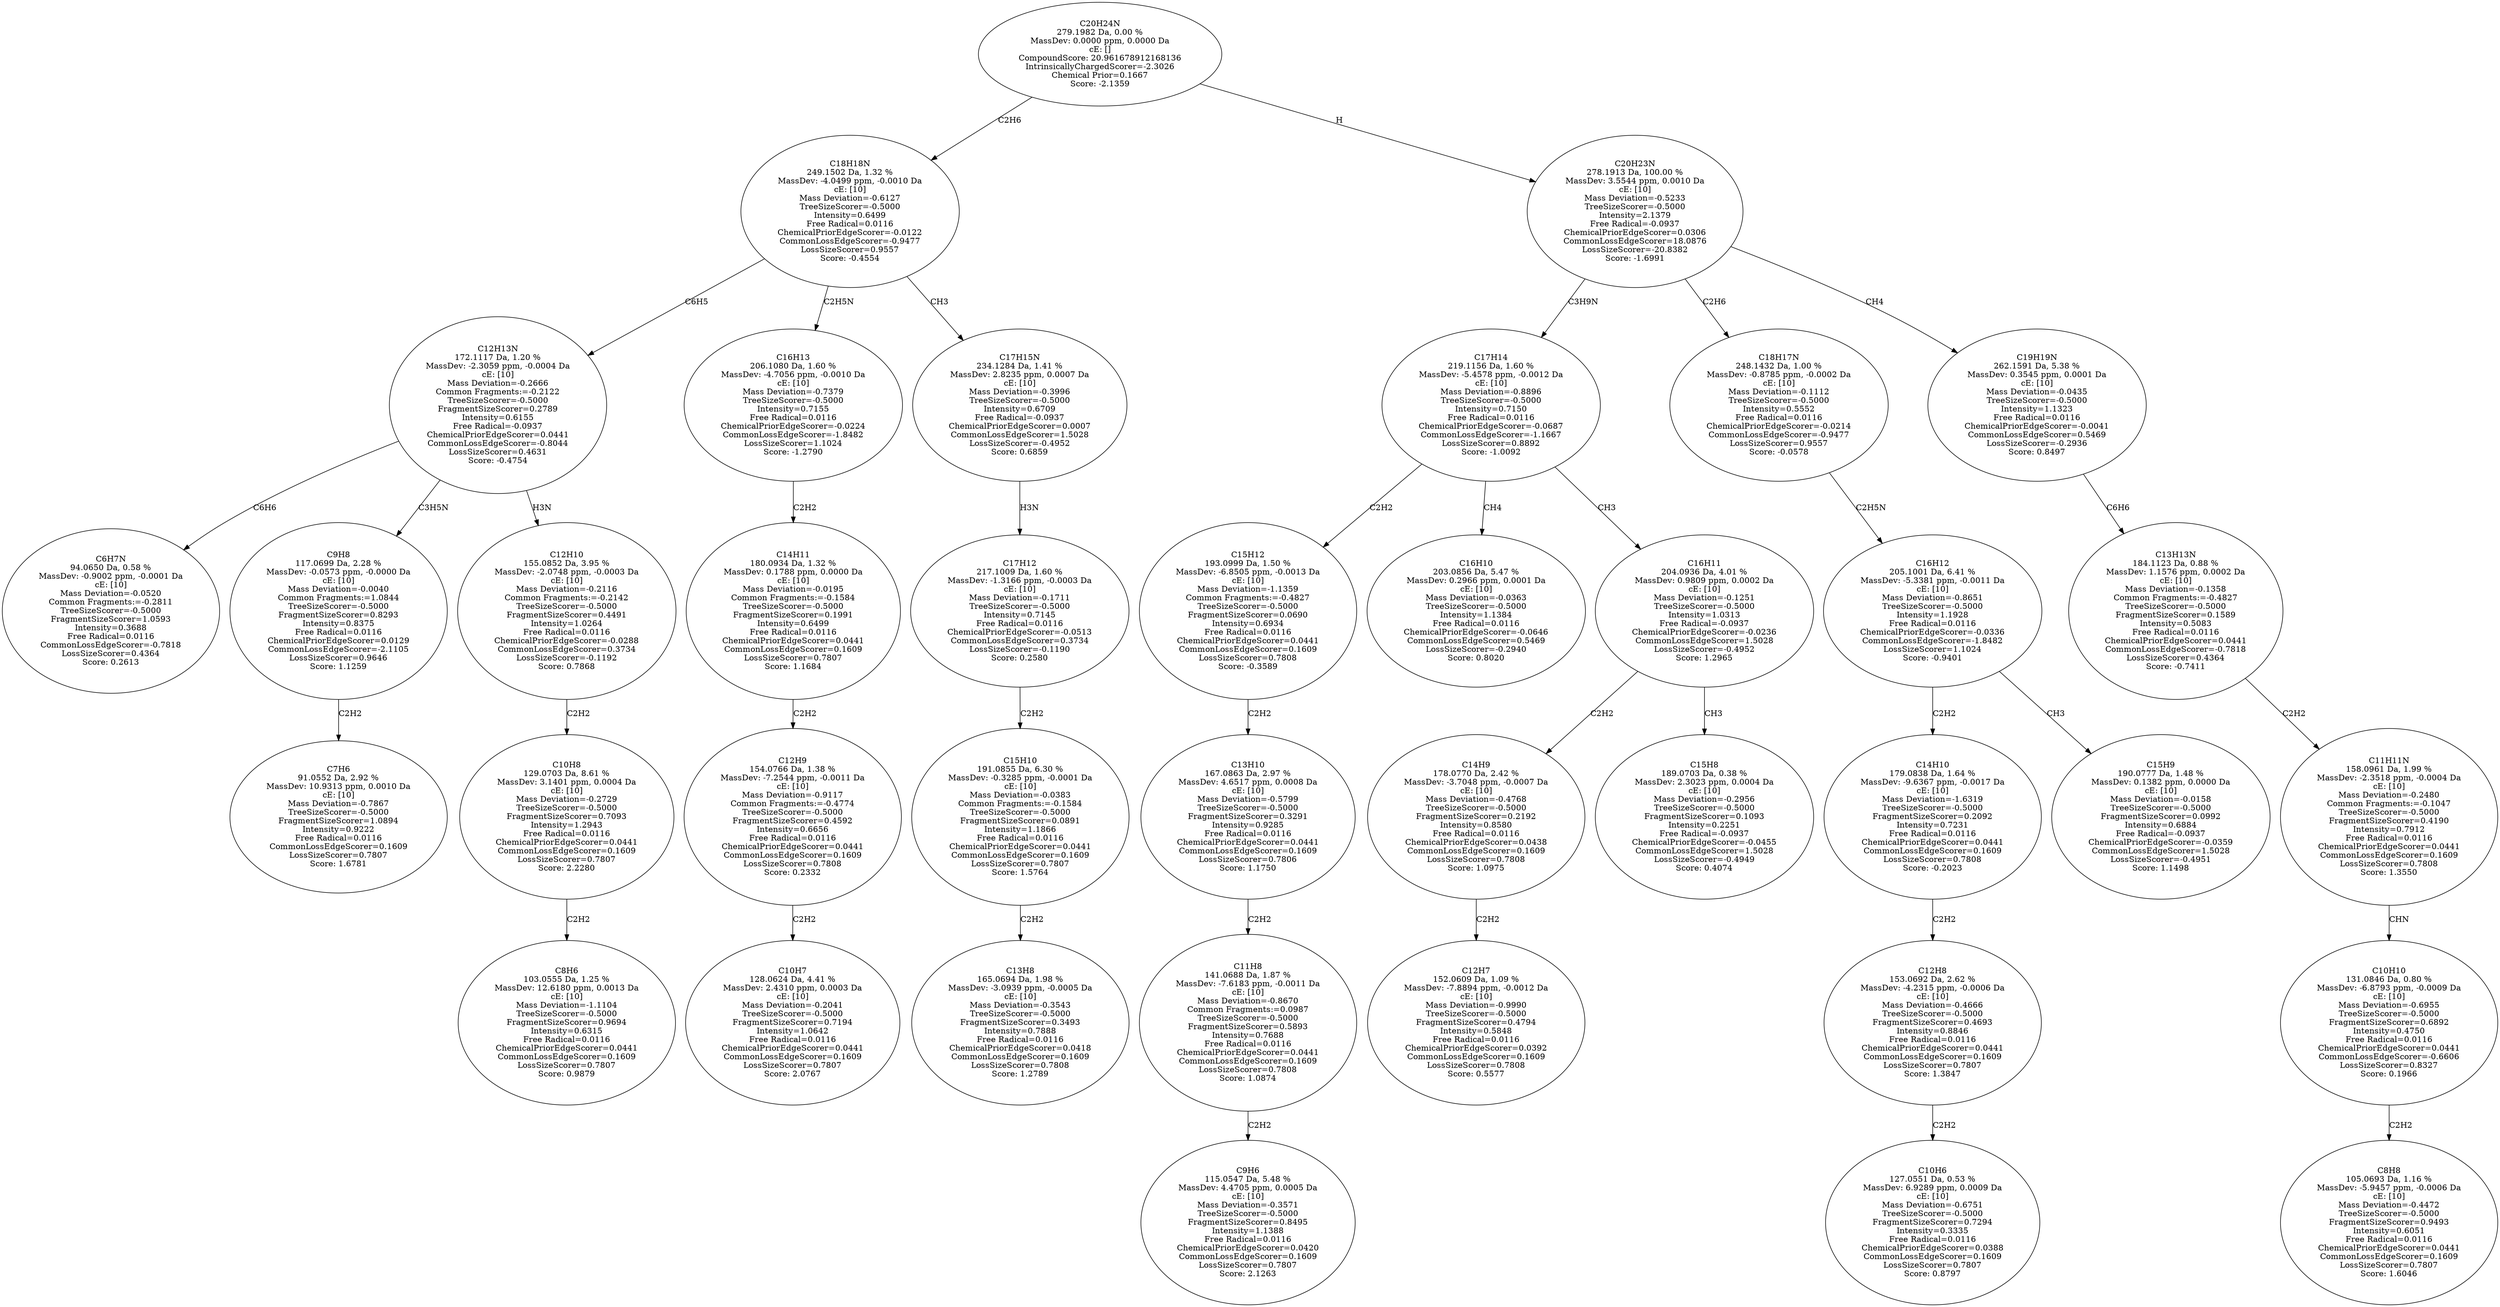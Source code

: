 strict digraph {
v1 [label="C6H7N\n94.0650 Da, 0.58 %\nMassDev: -0.9002 ppm, -0.0001 Da\ncE: [10]\nMass Deviation=-0.0520\nCommon Fragments:=-0.2811\nTreeSizeScorer=-0.5000\nFragmentSizeScorer=1.0593\nIntensity=0.3688\nFree Radical=0.0116\nCommonLossEdgeScorer=-0.7818\nLossSizeScorer=0.4364\nScore: 0.2613"];
v2 [label="C7H6\n91.0552 Da, 2.92 %\nMassDev: 10.9313 ppm, 0.0010 Da\ncE: [10]\nMass Deviation=-0.7867\nTreeSizeScorer=-0.5000\nFragmentSizeScorer=1.0894\nIntensity=0.9222\nFree Radical=0.0116\nCommonLossEdgeScorer=0.1609\nLossSizeScorer=0.7807\nScore: 1.6781"];
v3 [label="C9H8\n117.0699 Da, 2.28 %\nMassDev: -0.0573 ppm, -0.0000 Da\ncE: [10]\nMass Deviation=-0.0040\nCommon Fragments:=1.0844\nTreeSizeScorer=-0.5000\nFragmentSizeScorer=0.8293\nIntensity=0.8375\nFree Radical=0.0116\nChemicalPriorEdgeScorer=0.0129\nCommonLossEdgeScorer=-2.1105\nLossSizeScorer=0.9646\nScore: 1.1259"];
v4 [label="C8H6\n103.0555 Da, 1.25 %\nMassDev: 12.6180 ppm, 0.0013 Da\ncE: [10]\nMass Deviation=-1.1104\nTreeSizeScorer=-0.5000\nFragmentSizeScorer=0.9694\nIntensity=0.6315\nFree Radical=0.0116\nChemicalPriorEdgeScorer=0.0441\nCommonLossEdgeScorer=0.1609\nLossSizeScorer=0.7807\nScore: 0.9879"];
v5 [label="C10H8\n129.0703 Da, 8.61 %\nMassDev: 3.1401 ppm, 0.0004 Da\ncE: [10]\nMass Deviation=-0.2729\nTreeSizeScorer=-0.5000\nFragmentSizeScorer=0.7093\nIntensity=1.2943\nFree Radical=0.0116\nChemicalPriorEdgeScorer=0.0441\nCommonLossEdgeScorer=0.1609\nLossSizeScorer=0.7807\nScore: 2.2280"];
v6 [label="C12H10\n155.0852 Da, 3.95 %\nMassDev: -2.0748 ppm, -0.0003 Da\ncE: [10]\nMass Deviation=-0.2116\nCommon Fragments:=-0.2142\nTreeSizeScorer=-0.5000\nFragmentSizeScorer=0.4491\nIntensity=1.0264\nFree Radical=0.0116\nChemicalPriorEdgeScorer=-0.0288\nCommonLossEdgeScorer=0.3734\nLossSizeScorer=-0.1192\nScore: 0.7868"];
v7 [label="C12H13N\n172.1117 Da, 1.20 %\nMassDev: -2.3059 ppm, -0.0004 Da\ncE: [10]\nMass Deviation=-0.2666\nCommon Fragments:=-0.2122\nTreeSizeScorer=-0.5000\nFragmentSizeScorer=0.2789\nIntensity=0.6155\nFree Radical=-0.0937\nChemicalPriorEdgeScorer=0.0441\nCommonLossEdgeScorer=-0.8044\nLossSizeScorer=0.4631\nScore: -0.4754"];
v8 [label="C10H7\n128.0624 Da, 4.41 %\nMassDev: 2.4310 ppm, 0.0003 Da\ncE: [10]\nMass Deviation=-0.2041\nTreeSizeScorer=-0.5000\nFragmentSizeScorer=0.7194\nIntensity=1.0642\nFree Radical=0.0116\nChemicalPriorEdgeScorer=0.0441\nCommonLossEdgeScorer=0.1609\nLossSizeScorer=0.7807\nScore: 2.0767"];
v9 [label="C12H9\n154.0766 Da, 1.38 %\nMassDev: -7.2544 ppm, -0.0011 Da\ncE: [10]\nMass Deviation=-0.9117\nCommon Fragments:=-0.4774\nTreeSizeScorer=-0.5000\nFragmentSizeScorer=0.4592\nIntensity=0.6656\nFree Radical=0.0116\nChemicalPriorEdgeScorer=0.0441\nCommonLossEdgeScorer=0.1609\nLossSizeScorer=0.7808\nScore: 0.2332"];
v10 [label="C14H11\n180.0934 Da, 1.32 %\nMassDev: 0.1788 ppm, 0.0000 Da\ncE: [10]\nMass Deviation=-0.0195\nCommon Fragments:=-0.1584\nTreeSizeScorer=-0.5000\nFragmentSizeScorer=0.1991\nIntensity=0.6499\nFree Radical=0.0116\nChemicalPriorEdgeScorer=0.0441\nCommonLossEdgeScorer=0.1609\nLossSizeScorer=0.7807\nScore: 1.1684"];
v11 [label="C16H13\n206.1080 Da, 1.60 %\nMassDev: -4.7056 ppm, -0.0010 Da\ncE: [10]\nMass Deviation=-0.7379\nTreeSizeScorer=-0.5000\nIntensity=0.7155\nFree Radical=0.0116\nChemicalPriorEdgeScorer=-0.0224\nCommonLossEdgeScorer=-1.8482\nLossSizeScorer=1.1024\nScore: -1.2790"];
v12 [label="C13H8\n165.0694 Da, 1.98 %\nMassDev: -3.0939 ppm, -0.0005 Da\ncE: [10]\nMass Deviation=-0.3543\nTreeSizeScorer=-0.5000\nFragmentSizeScorer=0.3493\nIntensity=0.7888\nFree Radical=0.0116\nChemicalPriorEdgeScorer=0.0418\nCommonLossEdgeScorer=0.1609\nLossSizeScorer=0.7808\nScore: 1.2789"];
v13 [label="C15H10\n191.0855 Da, 6.30 %\nMassDev: -0.3285 ppm, -0.0001 Da\ncE: [10]\nMass Deviation=-0.0383\nCommon Fragments:=-0.1584\nTreeSizeScorer=-0.5000\nFragmentSizeScorer=0.0891\nIntensity=1.1866\nFree Radical=0.0116\nChemicalPriorEdgeScorer=0.0441\nCommonLossEdgeScorer=0.1609\nLossSizeScorer=0.7807\nScore: 1.5764"];
v14 [label="C17H12\n217.1009 Da, 1.60 %\nMassDev: -1.3166 ppm, -0.0003 Da\ncE: [10]\nMass Deviation=-0.1711\nTreeSizeScorer=-0.5000\nIntensity=0.7145\nFree Radical=0.0116\nChemicalPriorEdgeScorer=-0.0513\nCommonLossEdgeScorer=0.3734\nLossSizeScorer=-0.1190\nScore: 0.2580"];
v15 [label="C17H15N\n234.1284 Da, 1.41 %\nMassDev: 2.8235 ppm, 0.0007 Da\ncE: [10]\nMass Deviation=-0.3996\nTreeSizeScorer=-0.5000\nIntensity=0.6709\nFree Radical=-0.0937\nChemicalPriorEdgeScorer=0.0007\nCommonLossEdgeScorer=1.5028\nLossSizeScorer=-0.4952\nScore: 0.6859"];
v16 [label="C18H18N\n249.1502 Da, 1.32 %\nMassDev: -4.0499 ppm, -0.0010 Da\ncE: [10]\nMass Deviation=-0.6127\nTreeSizeScorer=-0.5000\nIntensity=0.6499\nFree Radical=0.0116\nChemicalPriorEdgeScorer=-0.0122\nCommonLossEdgeScorer=-0.9477\nLossSizeScorer=0.9557\nScore: -0.4554"];
v17 [label="C9H6\n115.0547 Da, 5.48 %\nMassDev: 4.4705 ppm, 0.0005 Da\ncE: [10]\nMass Deviation=-0.3571\nTreeSizeScorer=-0.5000\nFragmentSizeScorer=0.8495\nIntensity=1.1388\nFree Radical=0.0116\nChemicalPriorEdgeScorer=0.0420\nCommonLossEdgeScorer=0.1609\nLossSizeScorer=0.7807\nScore: 2.1263"];
v18 [label="C11H8\n141.0688 Da, 1.87 %\nMassDev: -7.6183 ppm, -0.0011 Da\ncE: [10]\nMass Deviation=-0.8670\nCommon Fragments:=0.0987\nTreeSizeScorer=-0.5000\nFragmentSizeScorer=0.5893\nIntensity=0.7688\nFree Radical=0.0116\nChemicalPriorEdgeScorer=0.0441\nCommonLossEdgeScorer=0.1609\nLossSizeScorer=0.7808\nScore: 1.0874"];
v19 [label="C13H10\n167.0863 Da, 2.97 %\nMassDev: 4.6517 ppm, 0.0008 Da\ncE: [10]\nMass Deviation=-0.5799\nTreeSizeScorer=-0.5000\nFragmentSizeScorer=0.3291\nIntensity=0.9285\nFree Radical=0.0116\nChemicalPriorEdgeScorer=0.0441\nCommonLossEdgeScorer=0.1609\nLossSizeScorer=0.7806\nScore: 1.1750"];
v20 [label="C15H12\n193.0999 Da, 1.50 %\nMassDev: -6.8505 ppm, -0.0013 Da\ncE: [10]\nMass Deviation=-1.1359\nCommon Fragments:=-0.4827\nTreeSizeScorer=-0.5000\nFragmentSizeScorer=0.0690\nIntensity=0.6934\nFree Radical=0.0116\nChemicalPriorEdgeScorer=0.0441\nCommonLossEdgeScorer=0.1609\nLossSizeScorer=0.7808\nScore: -0.3589"];
v21 [label="C16H10\n203.0856 Da, 5.47 %\nMassDev: 0.2966 ppm, 0.0001 Da\ncE: [10]\nMass Deviation=-0.0363\nTreeSizeScorer=-0.5000\nIntensity=1.1384\nFree Radical=0.0116\nChemicalPriorEdgeScorer=-0.0646\nCommonLossEdgeScorer=0.5469\nLossSizeScorer=-0.2940\nScore: 0.8020"];
v22 [label="C12H7\n152.0609 Da, 1.09 %\nMassDev: -7.8894 ppm, -0.0012 Da\ncE: [10]\nMass Deviation=-0.9990\nTreeSizeScorer=-0.5000\nFragmentSizeScorer=0.4794\nIntensity=0.5848\nFree Radical=0.0116\nChemicalPriorEdgeScorer=0.0392\nCommonLossEdgeScorer=0.1609\nLossSizeScorer=0.7808\nScore: 0.5577"];
v23 [label="C14H9\n178.0770 Da, 2.42 %\nMassDev: -3.7048 ppm, -0.0007 Da\ncE: [10]\nMass Deviation=-0.4768\nTreeSizeScorer=-0.5000\nFragmentSizeScorer=0.2192\nIntensity=0.8580\nFree Radical=0.0116\nChemicalPriorEdgeScorer=0.0438\nCommonLossEdgeScorer=0.1609\nLossSizeScorer=0.7808\nScore: 1.0975"];
v24 [label="C15H8\n189.0703 Da, 0.38 %\nMassDev: 2.3023 ppm, 0.0004 Da\ncE: [10]\nMass Deviation=-0.2956\nTreeSizeScorer=-0.5000\nFragmentSizeScorer=0.1093\nIntensity=0.2251\nFree Radical=-0.0937\nChemicalPriorEdgeScorer=-0.0455\nCommonLossEdgeScorer=1.5028\nLossSizeScorer=-0.4949\nScore: 0.4074"];
v25 [label="C16H11\n204.0936 Da, 4.01 %\nMassDev: 0.9809 ppm, 0.0002 Da\ncE: [10]\nMass Deviation=-0.1251\nTreeSizeScorer=-0.5000\nIntensity=1.0313\nFree Radical=-0.0937\nChemicalPriorEdgeScorer=-0.0236\nCommonLossEdgeScorer=1.5028\nLossSizeScorer=-0.4952\nScore: 1.2965"];
v26 [label="C17H14\n219.1156 Da, 1.60 %\nMassDev: -5.4578 ppm, -0.0012 Da\ncE: [10]\nMass Deviation=-0.8896\nTreeSizeScorer=-0.5000\nIntensity=0.7150\nFree Radical=0.0116\nChemicalPriorEdgeScorer=-0.0687\nCommonLossEdgeScorer=-1.1667\nLossSizeScorer=0.8892\nScore: -1.0092"];
v27 [label="C10H6\n127.0551 Da, 0.53 %\nMassDev: 6.9289 ppm, 0.0009 Da\ncE: [10]\nMass Deviation=-0.6751\nTreeSizeScorer=-0.5000\nFragmentSizeScorer=0.7294\nIntensity=0.3335\nFree Radical=0.0116\nChemicalPriorEdgeScorer=0.0388\nCommonLossEdgeScorer=0.1609\nLossSizeScorer=0.7807\nScore: 0.8797"];
v28 [label="C12H8\n153.0692 Da, 2.62 %\nMassDev: -4.2315 ppm, -0.0006 Da\ncE: [10]\nMass Deviation=-0.4666\nTreeSizeScorer=-0.5000\nFragmentSizeScorer=0.4693\nIntensity=0.8846\nFree Radical=0.0116\nChemicalPriorEdgeScorer=0.0441\nCommonLossEdgeScorer=0.1609\nLossSizeScorer=0.7807\nScore: 1.3847"];
v29 [label="C14H10\n179.0838 Da, 1.64 %\nMassDev: -9.6367 ppm, -0.0017 Da\ncE: [10]\nMass Deviation=-1.6319\nTreeSizeScorer=-0.5000\nFragmentSizeScorer=0.2092\nIntensity=0.7231\nFree Radical=0.0116\nChemicalPriorEdgeScorer=0.0441\nCommonLossEdgeScorer=0.1609\nLossSizeScorer=0.7808\nScore: -0.2023"];
v30 [label="C15H9\n190.0777 Da, 1.48 %\nMassDev: 0.1382 ppm, 0.0000 Da\ncE: [10]\nMass Deviation=-0.0158\nTreeSizeScorer=-0.5000\nFragmentSizeScorer=0.0992\nIntensity=0.6884\nFree Radical=-0.0937\nChemicalPriorEdgeScorer=-0.0359\nCommonLossEdgeScorer=1.5028\nLossSizeScorer=-0.4951\nScore: 1.1498"];
v31 [label="C16H12\n205.1001 Da, 6.41 %\nMassDev: -5.3381 ppm, -0.0011 Da\ncE: [10]\nMass Deviation=-0.8651\nTreeSizeScorer=-0.5000\nIntensity=1.1928\nFree Radical=0.0116\nChemicalPriorEdgeScorer=-0.0336\nCommonLossEdgeScorer=-1.8482\nLossSizeScorer=1.1024\nScore: -0.9401"];
v32 [label="C18H17N\n248.1432 Da, 1.00 %\nMassDev: -0.8785 ppm, -0.0002 Da\ncE: [10]\nMass Deviation=-0.1112\nTreeSizeScorer=-0.5000\nIntensity=0.5552\nFree Radical=0.0116\nChemicalPriorEdgeScorer=-0.0214\nCommonLossEdgeScorer=-0.9477\nLossSizeScorer=0.9557\nScore: -0.0578"];
v33 [label="C8H8\n105.0693 Da, 1.16 %\nMassDev: -5.9457 ppm, -0.0006 Da\ncE: [10]\nMass Deviation=-0.4472\nTreeSizeScorer=-0.5000\nFragmentSizeScorer=0.9493\nIntensity=0.6051\nFree Radical=0.0116\nChemicalPriorEdgeScorer=0.0441\nCommonLossEdgeScorer=0.1609\nLossSizeScorer=0.7807\nScore: 1.6046"];
v34 [label="C10H10\n131.0846 Da, 0.80 %\nMassDev: -6.8793 ppm, -0.0009 Da\ncE: [10]\nMass Deviation=-0.6955\nTreeSizeScorer=-0.5000\nFragmentSizeScorer=0.6892\nIntensity=0.4750\nFree Radical=0.0116\nChemicalPriorEdgeScorer=0.0441\nCommonLossEdgeScorer=-0.6606\nLossSizeScorer=0.8327\nScore: 0.1966"];
v35 [label="C11H11N\n158.0961 Da, 1.99 %\nMassDev: -2.3518 ppm, -0.0004 Da\ncE: [10]\nMass Deviation=-0.2480\nCommon Fragments:=-0.1047\nTreeSizeScorer=-0.5000\nFragmentSizeScorer=0.4190\nIntensity=0.7912\nFree Radical=0.0116\nChemicalPriorEdgeScorer=0.0441\nCommonLossEdgeScorer=0.1609\nLossSizeScorer=0.7808\nScore: 1.3550"];
v36 [label="C13H13N\n184.1123 Da, 0.88 %\nMassDev: 1.1576 ppm, 0.0002 Da\ncE: [10]\nMass Deviation=-0.1358\nCommon Fragments:=-0.4827\nTreeSizeScorer=-0.5000\nFragmentSizeScorer=0.1589\nIntensity=0.5083\nFree Radical=0.0116\nChemicalPriorEdgeScorer=0.0441\nCommonLossEdgeScorer=-0.7818\nLossSizeScorer=0.4364\nScore: -0.7411"];
v37 [label="C19H19N\n262.1591 Da, 5.38 %\nMassDev: 0.3545 ppm, 0.0001 Da\ncE: [10]\nMass Deviation=-0.0435\nTreeSizeScorer=-0.5000\nIntensity=1.1323\nFree Radical=0.0116\nChemicalPriorEdgeScorer=-0.0041\nCommonLossEdgeScorer=0.5469\nLossSizeScorer=-0.2936\nScore: 0.8497"];
v38 [label="C20H23N\n278.1913 Da, 100.00 %\nMassDev: 3.5544 ppm, 0.0010 Da\ncE: [10]\nMass Deviation=-0.5233\nTreeSizeScorer=-0.5000\nIntensity=2.1379\nFree Radical=-0.0937\nChemicalPriorEdgeScorer=0.0306\nCommonLossEdgeScorer=18.0876\nLossSizeScorer=-20.8382\nScore: -1.6991"];
v39 [label="C20H24N\n279.1982 Da, 0.00 %\nMassDev: 0.0000 ppm, 0.0000 Da\ncE: []\nCompoundScore: 20.961678912168136\nIntrinsicallyChargedScorer=-2.3026\nChemical Prior=0.1667\nScore: -2.1359"];
v7 -> v1 [label="C6H6"];
v3 -> v2 [label="C2H2"];
v7 -> v3 [label="C3H5N"];
v5 -> v4 [label="C2H2"];
v6 -> v5 [label="C2H2"];
v7 -> v6 [label="H3N"];
v16 -> v7 [label="C6H5"];
v9 -> v8 [label="C2H2"];
v10 -> v9 [label="C2H2"];
v11 -> v10 [label="C2H2"];
v16 -> v11 [label="C2H5N"];
v13 -> v12 [label="C2H2"];
v14 -> v13 [label="C2H2"];
v15 -> v14 [label="H3N"];
v16 -> v15 [label="CH3"];
v39 -> v16 [label="C2H6"];
v18 -> v17 [label="C2H2"];
v19 -> v18 [label="C2H2"];
v20 -> v19 [label="C2H2"];
v26 -> v20 [label="C2H2"];
v26 -> v21 [label="CH4"];
v23 -> v22 [label="C2H2"];
v25 -> v23 [label="C2H2"];
v25 -> v24 [label="CH3"];
v26 -> v25 [label="CH3"];
v38 -> v26 [label="C3H9N"];
v28 -> v27 [label="C2H2"];
v29 -> v28 [label="C2H2"];
v31 -> v29 [label="C2H2"];
v31 -> v30 [label="CH3"];
v32 -> v31 [label="C2H5N"];
v38 -> v32 [label="C2H6"];
v34 -> v33 [label="C2H2"];
v35 -> v34 [label="CHN"];
v36 -> v35 [label="C2H2"];
v37 -> v36 [label="C6H6"];
v38 -> v37 [label="CH4"];
v39 -> v38 [label="H"];
}